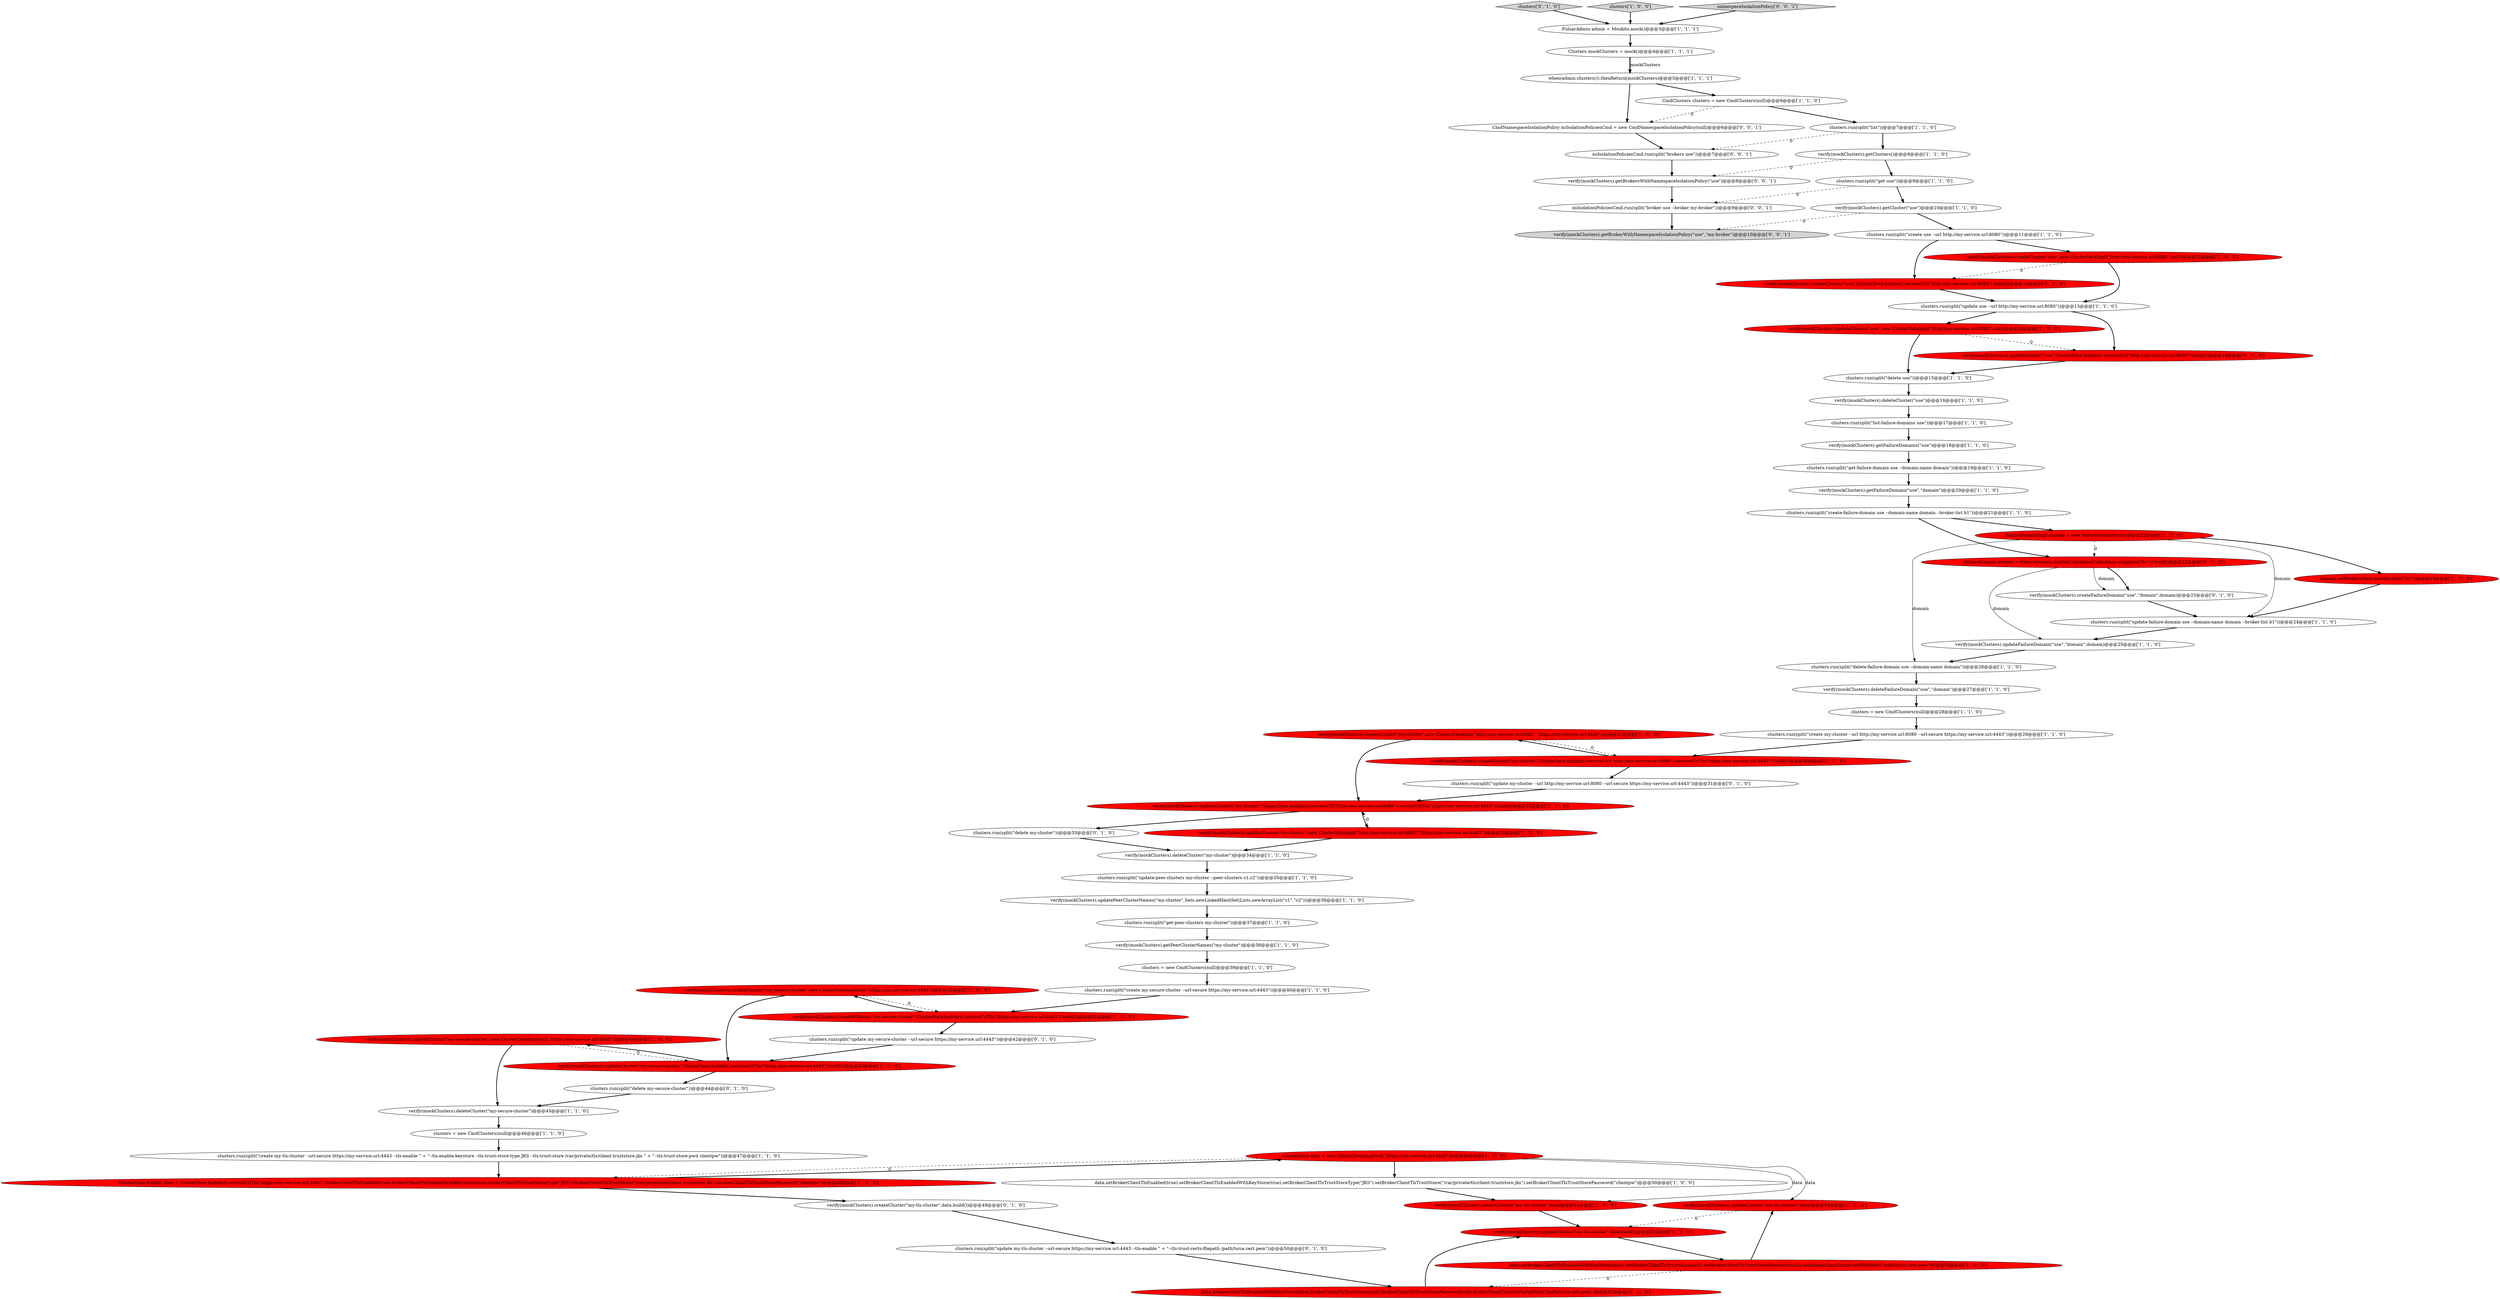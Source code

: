 digraph {
11 [style = filled, label = "ClusterData data = new ClusterDataImpl(null,\"https://my-service.url:4443\")@@@49@@@['1', '0', '0']", fillcolor = red, shape = ellipse image = "AAA1AAABBB1BBB"];
28 [style = filled, label = "data.setBrokerClientTlsEnabledWithKeyStore(false).setBrokerClientTlsTrustStore(null).setBrokerClientTlsTrustStorePassword(null).setBrokerClientTrustCertsFilePath(\"/path/to/ca.cert.pem\")@@@53@@@['1', '0', '0']", fillcolor = red, shape = ellipse image = "AAA1AAABBB1BBB"];
25 [style = filled, label = "verify(mockClusters).updateCluster(\"my-tls-cluster\",data)@@@54@@@['1', '0', '0']", fillcolor = red, shape = ellipse image = "AAA1AAABBB1BBB"];
69 [style = filled, label = "CmdNamespaceIsolationPolicy nsIsolationPoliciesCmd = new CmdNamespaceIsolationPolicy(null)@@@6@@@['0', '0', '1']", fillcolor = white, shape = ellipse image = "AAA0AAABBB3BBB"];
55 [style = filled, label = "verify(mockClusters).createCluster(\"use\",ClusterData.builder().serviceUrl(\"http://my-service.url:8080\").build())@@@12@@@['0', '1', '0']", fillcolor = red, shape = ellipse image = "AAA1AAABBB2BBB"];
23 [style = filled, label = "clusters.run(split(\"create-failure-domain use --domain-name domain --broker-list b1\"))@@@21@@@['1', '1', '0']", fillcolor = white, shape = ellipse image = "AAA0AAABBB1BBB"];
29 [style = filled, label = "clusters.run(split(\"create my-cluster --url http://my-service.url:8080 --url-secure https://my-service.url:4443\"))@@@29@@@['1', '1', '0']", fillcolor = white, shape = ellipse image = "AAA0AAABBB1BBB"];
41 [style = filled, label = "clusters.run(split(\"create use --url http://my-service.url:8080\"))@@@11@@@['1', '1', '0']", fillcolor = white, shape = ellipse image = "AAA0AAABBB1BBB"];
2 [style = filled, label = "verify(mockClusters).updateCluster(\"my-secure-cluster\",new ClusterDataImpl(null,\"https://my-service.url:4443\"))@@@44@@@['1', '0', '0']", fillcolor = red, shape = ellipse image = "AAA1AAABBB1BBB"];
19 [style = filled, label = "clusters.run(split(\"create my-secure-cluster --url-secure https://my-service.url:4443\"))@@@40@@@['1', '1', '0']", fillcolor = white, shape = ellipse image = "AAA0AAABBB1BBB"];
47 [style = filled, label = "PulsarAdmin admin = Mockito.mock()@@@3@@@['1', '1', '1']", fillcolor = white, shape = ellipse image = "AAA0AAABBB1BBB"];
14 [style = filled, label = "verify(mockClusters).createCluster(\"my-cluster\",new ClusterDataImpl(\"http://my-service.url:8080\",\"https://my-service.url:4443\"))@@@31@@@['1', '0', '0']", fillcolor = red, shape = ellipse image = "AAA1AAABBB1BBB"];
7 [style = filled, label = "data.setBrokerClientTlsEnabled(true).setBrokerClientTlsEnabledWithKeyStore(true).setBrokerClientTlsTrustStoreType(\"JKS\").setBrokerClientTlsTrustStore(\"/var/private/tls/client.truststore.jks\").setBrokerClientTlsTrustStorePassword(\"clientpw\")@@@50@@@['1', '0', '0']", fillcolor = white, shape = ellipse image = "AAA0AAABBB1BBB"];
59 [style = filled, label = "verify(mockClusters).createCluster(\"my-tls-cluster\",data.build())@@@49@@@['0', '1', '0']", fillcolor = white, shape = ellipse image = "AAA0AAABBB2BBB"];
62 [style = filled, label = "clusters['0', '1', '0']", fillcolor = lightgray, shape = diamond image = "AAA0AAABBB2BBB"];
64 [style = filled, label = "clusters.run(split(\"delete my-cluster\"))@@@33@@@['0', '1', '0']", fillcolor = white, shape = ellipse image = "AAA0AAABBB2BBB"];
65 [style = filled, label = "nsIsolationPoliciesCmd.run(split(\"brokers use\"))@@@7@@@['0', '0', '1']", fillcolor = white, shape = ellipse image = "AAA0AAABBB3BBB"];
30 [style = filled, label = "verify(mockClusters).updateCluster(\"my-cluster\",ClusterData.builder().serviceUrl(\"http://my-service.url:8080\").serviceUrlTls(\"https://my-service.url:4443\").build())@@@32@@@['1', '1', '0']", fillcolor = red, shape = ellipse image = "AAA1AAABBB1BBB"];
34 [style = filled, label = "clusters.run(split(\"delete use\"))@@@15@@@['1', '1', '0']", fillcolor = white, shape = ellipse image = "AAA0AAABBB1BBB"];
53 [style = filled, label = "data.brokerClientTlsEnabledWithKeyStore(false).brokerClientTlsTrustStore(null).brokerClientTlsTrustStorePassword(null).brokerClientTrustCertsFilePath(\"/path/to/ca.cert.pem\")@@@51@@@['0', '1', '0']", fillcolor = red, shape = ellipse image = "AAA1AAABBB2BBB"];
15 [style = filled, label = "verify(mockClusters).createCluster(\"my-secure-cluster\",new ClusterDataImpl(null,\"https://my-service.url:4443\"))@@@42@@@['1', '0', '0']", fillcolor = red, shape = ellipse image = "AAA1AAABBB1BBB"];
39 [style = filled, label = "verify(mockClusters).createCluster(\"my-tls-cluster\",data)@@@51@@@['1', '0', '0']", fillcolor = red, shape = ellipse image = "AAA1AAABBB1BBB"];
70 [style = filled, label = "verify(mockClusters).getBrokersWithNamespaceIsolationPolicy(\"use\")@@@8@@@['0', '0', '1']", fillcolor = white, shape = ellipse image = "AAA0AAABBB3BBB"];
6 [style = filled, label = "ClusterData.Builder data = ClusterData.builder().serviceUrlTls(\"https://my-service.url:4443\").brokerClientTlsEnabled(true).brokerClientTlsEnabledWithKeyStore(true).brokerClientTlsTrustStoreType(\"JKS\").brokerClientTlsTrustStore(\"/var/private/tls/client.truststore.jks\").brokerClientTlsTrustStorePassword(\"clientpw\")@@@48@@@['1', '1', '0']", fillcolor = red, shape = ellipse image = "AAA1AAABBB1BBB"];
46 [style = filled, label = "clusters.run(split(\"get-failure-domain use --domain-name domain\"))@@@19@@@['1', '1', '0']", fillcolor = white, shape = ellipse image = "AAA0AAABBB1BBB"];
32 [style = filled, label = "verify(mockClusters).getCluster(\"use\")@@@10@@@['1', '1', '0']", fillcolor = white, shape = ellipse image = "AAA0AAABBB1BBB"];
26 [style = filled, label = "clusters = new CmdClusters(null)@@@28@@@['1', '1', '0']", fillcolor = white, shape = ellipse image = "AAA0AAABBB1BBB"];
18 [style = filled, label = "clusters.run(split(\"get use\"))@@@9@@@['1', '1', '0']", fillcolor = white, shape = ellipse image = "AAA0AAABBB1BBB"];
63 [style = filled, label = "FailureDomain domain = FailureDomain.builder().brokers(Collections.singleton(\"b1\")).build()@@@22@@@['0', '1', '0']", fillcolor = red, shape = ellipse image = "AAA1AAABBB2BBB"];
13 [style = filled, label = "verify(mockClusters).updateCluster(\"my-cluster\",new ClusterDataImpl(\"http://my-service.url:8080\",\"https://my-service.url:4443\"))@@@33@@@['1', '0', '0']", fillcolor = red, shape = ellipse image = "AAA1AAABBB1BBB"];
40 [style = filled, label = "CmdClusters clusters = new CmdClusters(null)@@@6@@@['1', '1', '0']", fillcolor = white, shape = ellipse image = "AAA0AAABBB1BBB"];
66 [style = filled, label = "nsIsolationPoliciesCmd.run(split(\"broker use --broker my-broker\"))@@@9@@@['0', '0', '1']", fillcolor = white, shape = ellipse image = "AAA0AAABBB3BBB"];
43 [style = filled, label = "clusters.run(split(\"list-failure-domains use\"))@@@17@@@['1', '1', '0']", fillcolor = white, shape = ellipse image = "AAA0AAABBB1BBB"];
0 [style = filled, label = "clusters = new CmdClusters(null)@@@39@@@['1', '1', '0']", fillcolor = white, shape = ellipse image = "AAA0AAABBB1BBB"];
16 [style = filled, label = "FailureDomainImpl domain = new FailureDomainImpl()@@@22@@@['1', '0', '0']", fillcolor = red, shape = ellipse image = "AAA1AAABBB1BBB"];
1 [style = filled, label = "Clusters mockClusters = mock()@@@4@@@['1', '1', '1']", fillcolor = white, shape = ellipse image = "AAA0AAABBB1BBB"];
31 [style = filled, label = "clusters.run(split(\"update use --url http://my-service.url:8080\"))@@@13@@@['1', '1', '0']", fillcolor = white, shape = ellipse image = "AAA0AAABBB1BBB"];
38 [style = filled, label = "verify(mockClusters).deleteCluster(\"my-cluster\")@@@34@@@['1', '1', '0']", fillcolor = white, shape = ellipse image = "AAA0AAABBB1BBB"];
33 [style = filled, label = "clusters['1', '0', '0']", fillcolor = lightgray, shape = diamond image = "AAA0AAABBB1BBB"];
54 [style = filled, label = "clusters.run(split(\"update my-secure-cluster --url-secure https://my-service.url:4443\"))@@@42@@@['0', '1', '0']", fillcolor = white, shape = ellipse image = "AAA0AAABBB2BBB"];
20 [style = filled, label = "when(admin.clusters()).thenReturn(mockClusters)@@@5@@@['1', '1', '1']", fillcolor = white, shape = ellipse image = "AAA0AAABBB1BBB"];
68 [style = filled, label = "namespaceIsolationPolicy['0', '0', '1']", fillcolor = lightgray, shape = diamond image = "AAA0AAABBB3BBB"];
51 [style = filled, label = "verify(mockClusters).createCluster(\"my-cluster\",ClusterData.builder().serviceUrl(\"http://my-service.url:8080\").serviceUrlTls(\"https://my-service.url:4443\").build())@@@30@@@['1', '1', '0']", fillcolor = red, shape = ellipse image = "AAA1AAABBB1BBB"];
24 [style = filled, label = "clusters.run(split(\"update-peer-clusters my-cluster --peer-clusters c1,c2\"))@@@35@@@['1', '1', '0']", fillcolor = white, shape = ellipse image = "AAA0AAABBB1BBB"];
58 [style = filled, label = "clusters.run(split(\"update my-cluster --url http://my-service.url:8080 --url-secure https://my-service.url:4443\"))@@@31@@@['0', '1', '0']", fillcolor = white, shape = ellipse image = "AAA0AAABBB2BBB"];
67 [style = filled, label = "verify(mockClusters).getBrokerWithNamespaceIsolationPolicy(\"use\",\"my-broker\")@@@10@@@['0', '0', '1']", fillcolor = lightgray, shape = ellipse image = "AAA0AAABBB3BBB"];
49 [style = filled, label = "verify(mockClusters).updateCluster(\"use\",new ClusterDataImpl(\"http://my-service.url:8080\",null))@@@14@@@['1', '0', '0']", fillcolor = red, shape = ellipse image = "AAA1AAABBB1BBB"];
5 [style = filled, label = "clusters.run(split(\"delete-failure-domain use --domain-name domain\"))@@@26@@@['1', '1', '0']", fillcolor = white, shape = ellipse image = "AAA0AAABBB1BBB"];
61 [style = filled, label = "verify(mockClusters).updateCluster(\"use\",ClusterData.builder().serviceUrl(\"http://my-service.url:8080\").build())@@@14@@@['0', '1', '0']", fillcolor = red, shape = ellipse image = "AAA1AAABBB2BBB"];
52 [style = filled, label = "verify(mockClusters).updateFailureDomain(\"use\",\"domain\",domain)@@@25@@@['1', '1', '0']", fillcolor = white, shape = ellipse image = "AAA0AAABBB1BBB"];
22 [style = filled, label = "verify(mockClusters).createCluster(\"use\",new ClusterDataImpl(\"http://my-service.url:8080\",null))@@@12@@@['1', '0', '0']", fillcolor = red, shape = ellipse image = "AAA1AAABBB1BBB"];
45 [style = filled, label = "verify(mockClusters).getFailureDomains(\"use\")@@@18@@@['1', '1', '0']", fillcolor = white, shape = ellipse image = "AAA0AAABBB1BBB"];
56 [style = filled, label = "verify(mockClusters).createFailureDomain(\"use\",\"domain\",domain)@@@23@@@['0', '1', '0']", fillcolor = white, shape = ellipse image = "AAA0AAABBB2BBB"];
60 [style = filled, label = "clusters.run(split(\"delete my-secure-cluster\"))@@@44@@@['0', '1', '0']", fillcolor = white, shape = ellipse image = "AAA0AAABBB2BBB"];
42 [style = filled, label = "verify(mockClusters).getPeerClusterNames(\"my-cluster\")@@@38@@@['1', '1', '0']", fillcolor = white, shape = ellipse image = "AAA0AAABBB1BBB"];
12 [style = filled, label = "clusters.run(split(\"list\"))@@@7@@@['1', '1', '0']", fillcolor = white, shape = ellipse image = "AAA0AAABBB1BBB"];
9 [style = filled, label = "verify(mockClusters).deleteCluster(\"my-secure-cluster\")@@@45@@@['1', '1', '0']", fillcolor = white, shape = ellipse image = "AAA0AAABBB1BBB"];
10 [style = filled, label = "clusters = new CmdClusters(null)@@@46@@@['1', '1', '0']", fillcolor = white, shape = ellipse image = "AAA0AAABBB1BBB"];
35 [style = filled, label = "clusters.run(split(\"get-peer-clusters my-cluster\"))@@@37@@@['1', '1', '0']", fillcolor = white, shape = ellipse image = "AAA0AAABBB1BBB"];
37 [style = filled, label = "verify(mockClusters).getClusters()@@@8@@@['1', '1', '0']", fillcolor = white, shape = ellipse image = "AAA0AAABBB1BBB"];
4 [style = filled, label = "clusters.run(split(\"create my-tls-cluster --url-secure https://my-service.url:4443 --tls-enable \" + \"--tls-enable-keystore --tls-trust-store-type JKS --tls-trust-store /var/private/tls/client.truststore.jks \" + \"--tls-trust-store-pwd clientpw\"))@@@47@@@['1', '1', '0']", fillcolor = white, shape = ellipse image = "AAA0AAABBB1BBB"];
3 [style = filled, label = "verify(mockClusters).deleteCluster(\"use\")@@@16@@@['1', '1', '0']", fillcolor = white, shape = ellipse image = "AAA0AAABBB1BBB"];
8 [style = filled, label = "verify(mockClusters).updateCluster(\"my-secure-cluster\",ClusterData.builder().serviceUrlTls(\"https://my-service.url:4443\").build())@@@43@@@['1', '1', '0']", fillcolor = red, shape = ellipse image = "AAA1AAABBB1BBB"];
21 [style = filled, label = "verify(mockClusters).getFailureDomain(\"use\",\"domain\")@@@20@@@['1', '1', '0']", fillcolor = white, shape = ellipse image = "AAA0AAABBB1BBB"];
27 [style = filled, label = "verify(mockClusters).updateCluster(\"my-tls-cluster\",data.build())@@@52@@@['1', '1', '0']", fillcolor = red, shape = ellipse image = "AAA1AAABBB1BBB"];
48 [style = filled, label = "verify(mockClusters).updatePeerClusterNames(\"my-cluster\",Sets.newLinkedHashSet(Lists.newArrayList(\"c1\",\"c2\")))@@@36@@@['1', '1', '0']", fillcolor = white, shape = ellipse image = "AAA0AAABBB1BBB"];
44 [style = filled, label = "clusters.run(split(\"update-failure-domain use --domain-name domain --broker-list b1\"))@@@24@@@['1', '1', '0']", fillcolor = white, shape = ellipse image = "AAA0AAABBB1BBB"];
57 [style = filled, label = "clusters.run(split(\"update my-tls-cluster --url-secure https://my-service.url:4443 --tls-enable \" + \"--tls-trust-certs-filepath /path/to/ca.cert.pem\"))@@@50@@@['0', '1', '0']", fillcolor = white, shape = ellipse image = "AAA0AAABBB2BBB"];
36 [style = filled, label = "verify(mockClusters).createCluster(\"my-secure-cluster\",ClusterData.builder().serviceUrlTls(\"https://my-service.url:4443\").build())@@@41@@@['1', '1', '0']", fillcolor = red, shape = ellipse image = "AAA1AAABBB1BBB"];
17 [style = filled, label = "domain.setBrokers(Sets.newHashSet(\"b1\"))@@@23@@@['1', '0', '0']", fillcolor = red, shape = ellipse image = "AAA1AAABBB1BBB"];
50 [style = filled, label = "verify(mockClusters).deleteFailureDomain(\"use\",\"domain\")@@@27@@@['1', '1', '0']", fillcolor = white, shape = ellipse image = "AAA0AAABBB1BBB"];
60->9 [style = bold, label=""];
70->66 [style = bold, label=""];
30->13 [style = bold, label=""];
58->30 [style = bold, label=""];
27->28 [style = bold, label=""];
12->65 [style = dashed, label="0"];
31->61 [style = bold, label=""];
1->20 [style = bold, label=""];
59->57 [style = bold, label=""];
63->56 [style = bold, label=""];
19->36 [style = bold, label=""];
48->35 [style = bold, label=""];
9->10 [style = bold, label=""];
16->44 [style = solid, label="domain"];
53->27 [style = bold, label=""];
46->21 [style = bold, label=""];
22->55 [style = dashed, label="0"];
6->11 [style = bold, label=""];
18->32 [style = bold, label=""];
16->5 [style = solid, label="domain"];
28->25 [style = bold, label=""];
18->66 [style = dashed, label="0"];
41->22 [style = bold, label=""];
17->44 [style = bold, label=""];
55->31 [style = bold, label=""];
29->51 [style = bold, label=""];
14->30 [style = bold, label=""];
0->19 [style = bold, label=""];
66->67 [style = bold, label=""];
63->52 [style = solid, label="domain"];
16->17 [style = bold, label=""];
2->9 [style = bold, label=""];
51->58 [style = bold, label=""];
15->36 [style = dashed, label="0"];
2->8 [style = dashed, label="0"];
12->37 [style = bold, label=""];
43->45 [style = bold, label=""];
37->70 [style = dashed, label="0"];
51->14 [style = bold, label=""];
52->5 [style = bold, label=""];
33->47 [style = bold, label=""];
63->56 [style = solid, label="domain"];
64->38 [style = bold, label=""];
45->46 [style = bold, label=""];
11->6 [style = dashed, label="0"];
11->39 [style = solid, label="data"];
57->53 [style = bold, label=""];
47->1 [style = bold, label=""];
21->23 [style = bold, label=""];
1->20 [style = solid, label="mockClusters"];
38->24 [style = bold, label=""];
35->42 [style = bold, label=""];
31->49 [style = bold, label=""];
42->0 [style = bold, label=""];
40->12 [style = bold, label=""];
54->8 [style = bold, label=""];
61->34 [style = bold, label=""];
30->64 [style = bold, label=""];
40->69 [style = dashed, label="0"];
8->2 [style = bold, label=""];
7->39 [style = bold, label=""];
49->61 [style = dashed, label="0"];
11->25 [style = solid, label="data"];
25->27 [style = dashed, label="0"];
16->63 [style = dashed, label="0"];
23->63 [style = bold, label=""];
32->41 [style = bold, label=""];
32->67 [style = dashed, label="0"];
62->47 [style = bold, label=""];
6->59 [style = bold, label=""];
20->69 [style = bold, label=""];
15->8 [style = bold, label=""];
50->26 [style = bold, label=""];
69->65 [style = bold, label=""];
23->16 [style = bold, label=""];
65->70 [style = bold, label=""];
28->53 [style = dashed, label="0"];
4->6 [style = bold, label=""];
41->55 [style = bold, label=""];
26->29 [style = bold, label=""];
36->15 [style = bold, label=""];
8->60 [style = bold, label=""];
22->31 [style = bold, label=""];
14->51 [style = dashed, label="0"];
39->27 [style = bold, label=""];
49->34 [style = bold, label=""];
20->40 [style = bold, label=""];
34->3 [style = bold, label=""];
44->52 [style = bold, label=""];
37->18 [style = bold, label=""];
10->4 [style = bold, label=""];
68->47 [style = bold, label=""];
13->38 [style = bold, label=""];
3->43 [style = bold, label=""];
36->54 [style = bold, label=""];
5->50 [style = bold, label=""];
56->44 [style = bold, label=""];
24->48 [style = bold, label=""];
13->30 [style = dashed, label="0"];
11->7 [style = bold, label=""];
}
